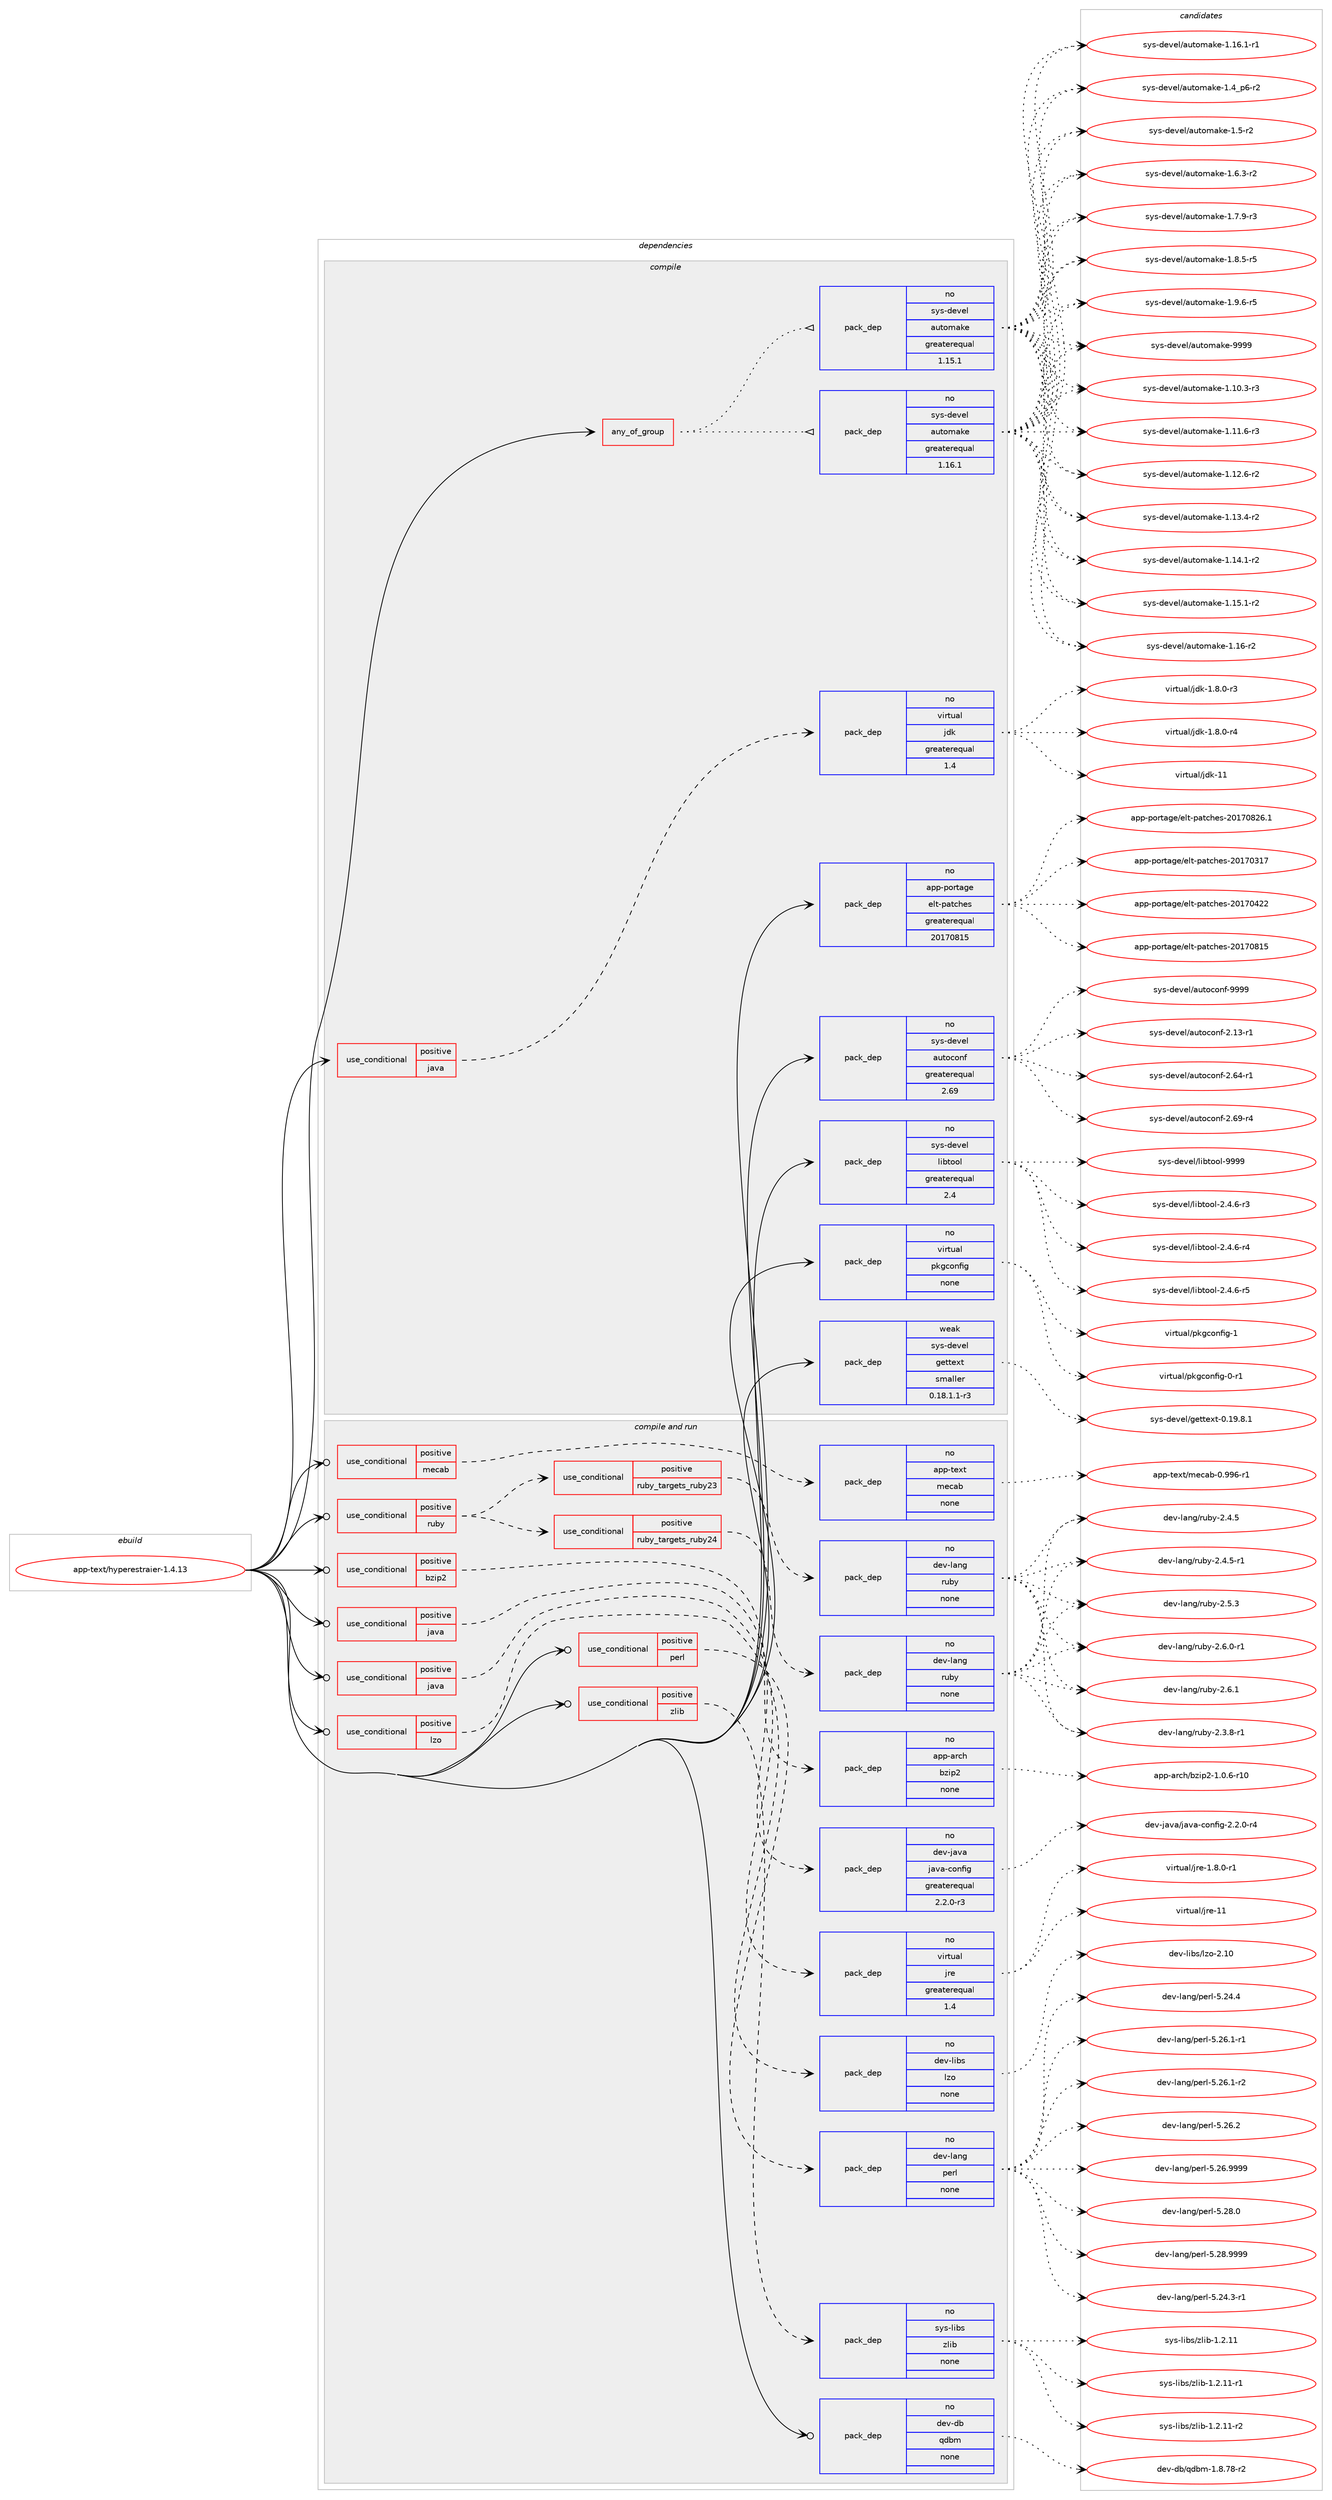 digraph prolog {

# *************
# Graph options
# *************

newrank=true;
concentrate=true;
compound=true;
graph [rankdir=LR,fontname=Helvetica,fontsize=10,ranksep=1.5];#, ranksep=2.5, nodesep=0.2];
edge  [arrowhead=vee];
node  [fontname=Helvetica,fontsize=10];

# **********
# The ebuild
# **********

subgraph cluster_leftcol {
color=gray;
rank=same;
label=<<i>ebuild</i>>;
id [label="app-text/hyperestraier-1.4.13", color=red, width=4, href="../app-text/hyperestraier-1.4.13.svg"];
}

# ****************
# The dependencies
# ****************

subgraph cluster_midcol {
color=gray;
label=<<i>dependencies</i>>;
subgraph cluster_compile {
fillcolor="#eeeeee";
style=filled;
label=<<i>compile</i>>;
subgraph any19942 {
dependency1309675 [label=<<TABLE BORDER="0" CELLBORDER="1" CELLSPACING="0" CELLPADDING="4"><TR><TD CELLPADDING="10">any_of_group</TD></TR></TABLE>>, shape=none, color=red];subgraph pack933546 {
dependency1309676 [label=<<TABLE BORDER="0" CELLBORDER="1" CELLSPACING="0" CELLPADDING="4" WIDTH="220"><TR><TD ROWSPAN="6" CELLPADDING="30">pack_dep</TD></TR><TR><TD WIDTH="110">no</TD></TR><TR><TD>sys-devel</TD></TR><TR><TD>automake</TD></TR><TR><TD>greaterequal</TD></TR><TR><TD>1.16.1</TD></TR></TABLE>>, shape=none, color=blue];
}
dependency1309675:e -> dependency1309676:w [weight=20,style="dotted",arrowhead="oinv"];
subgraph pack933547 {
dependency1309677 [label=<<TABLE BORDER="0" CELLBORDER="1" CELLSPACING="0" CELLPADDING="4" WIDTH="220"><TR><TD ROWSPAN="6" CELLPADDING="30">pack_dep</TD></TR><TR><TD WIDTH="110">no</TD></TR><TR><TD>sys-devel</TD></TR><TR><TD>automake</TD></TR><TR><TD>greaterequal</TD></TR><TR><TD>1.15.1</TD></TR></TABLE>>, shape=none, color=blue];
}
dependency1309675:e -> dependency1309677:w [weight=20,style="dotted",arrowhead="oinv"];
}
id:e -> dependency1309675:w [weight=20,style="solid",arrowhead="vee"];
subgraph cond355641 {
dependency1309678 [label=<<TABLE BORDER="0" CELLBORDER="1" CELLSPACING="0" CELLPADDING="4"><TR><TD ROWSPAN="3" CELLPADDING="10">use_conditional</TD></TR><TR><TD>positive</TD></TR><TR><TD>java</TD></TR></TABLE>>, shape=none, color=red];
subgraph pack933548 {
dependency1309679 [label=<<TABLE BORDER="0" CELLBORDER="1" CELLSPACING="0" CELLPADDING="4" WIDTH="220"><TR><TD ROWSPAN="6" CELLPADDING="30">pack_dep</TD></TR><TR><TD WIDTH="110">no</TD></TR><TR><TD>virtual</TD></TR><TR><TD>jdk</TD></TR><TR><TD>greaterequal</TD></TR><TR><TD>1.4</TD></TR></TABLE>>, shape=none, color=blue];
}
dependency1309678:e -> dependency1309679:w [weight=20,style="dashed",arrowhead="vee"];
}
id:e -> dependency1309678:w [weight=20,style="solid",arrowhead="vee"];
subgraph pack933549 {
dependency1309680 [label=<<TABLE BORDER="0" CELLBORDER="1" CELLSPACING="0" CELLPADDING="4" WIDTH="220"><TR><TD ROWSPAN="6" CELLPADDING="30">pack_dep</TD></TR><TR><TD WIDTH="110">no</TD></TR><TR><TD>app-portage</TD></TR><TR><TD>elt-patches</TD></TR><TR><TD>greaterequal</TD></TR><TR><TD>20170815</TD></TR></TABLE>>, shape=none, color=blue];
}
id:e -> dependency1309680:w [weight=20,style="solid",arrowhead="vee"];
subgraph pack933550 {
dependency1309681 [label=<<TABLE BORDER="0" CELLBORDER="1" CELLSPACING="0" CELLPADDING="4" WIDTH="220"><TR><TD ROWSPAN="6" CELLPADDING="30">pack_dep</TD></TR><TR><TD WIDTH="110">no</TD></TR><TR><TD>sys-devel</TD></TR><TR><TD>autoconf</TD></TR><TR><TD>greaterequal</TD></TR><TR><TD>2.69</TD></TR></TABLE>>, shape=none, color=blue];
}
id:e -> dependency1309681:w [weight=20,style="solid",arrowhead="vee"];
subgraph pack933551 {
dependency1309682 [label=<<TABLE BORDER="0" CELLBORDER="1" CELLSPACING="0" CELLPADDING="4" WIDTH="220"><TR><TD ROWSPAN="6" CELLPADDING="30">pack_dep</TD></TR><TR><TD WIDTH="110">no</TD></TR><TR><TD>sys-devel</TD></TR><TR><TD>libtool</TD></TR><TR><TD>greaterequal</TD></TR><TR><TD>2.4</TD></TR></TABLE>>, shape=none, color=blue];
}
id:e -> dependency1309682:w [weight=20,style="solid",arrowhead="vee"];
subgraph pack933552 {
dependency1309683 [label=<<TABLE BORDER="0" CELLBORDER="1" CELLSPACING="0" CELLPADDING="4" WIDTH="220"><TR><TD ROWSPAN="6" CELLPADDING="30">pack_dep</TD></TR><TR><TD WIDTH="110">no</TD></TR><TR><TD>virtual</TD></TR><TR><TD>pkgconfig</TD></TR><TR><TD>none</TD></TR><TR><TD></TD></TR></TABLE>>, shape=none, color=blue];
}
id:e -> dependency1309683:w [weight=20,style="solid",arrowhead="vee"];
subgraph pack933553 {
dependency1309684 [label=<<TABLE BORDER="0" CELLBORDER="1" CELLSPACING="0" CELLPADDING="4" WIDTH="220"><TR><TD ROWSPAN="6" CELLPADDING="30">pack_dep</TD></TR><TR><TD WIDTH="110">weak</TD></TR><TR><TD>sys-devel</TD></TR><TR><TD>gettext</TD></TR><TR><TD>smaller</TD></TR><TR><TD>0.18.1.1-r3</TD></TR></TABLE>>, shape=none, color=blue];
}
id:e -> dependency1309684:w [weight=20,style="solid",arrowhead="vee"];
}
subgraph cluster_compileandrun {
fillcolor="#eeeeee";
style=filled;
label=<<i>compile and run</i>>;
subgraph cond355642 {
dependency1309685 [label=<<TABLE BORDER="0" CELLBORDER="1" CELLSPACING="0" CELLPADDING="4"><TR><TD ROWSPAN="3" CELLPADDING="10">use_conditional</TD></TR><TR><TD>positive</TD></TR><TR><TD>bzip2</TD></TR></TABLE>>, shape=none, color=red];
subgraph pack933554 {
dependency1309686 [label=<<TABLE BORDER="0" CELLBORDER="1" CELLSPACING="0" CELLPADDING="4" WIDTH="220"><TR><TD ROWSPAN="6" CELLPADDING="30">pack_dep</TD></TR><TR><TD WIDTH="110">no</TD></TR><TR><TD>app-arch</TD></TR><TR><TD>bzip2</TD></TR><TR><TD>none</TD></TR><TR><TD></TD></TR></TABLE>>, shape=none, color=blue];
}
dependency1309685:e -> dependency1309686:w [weight=20,style="dashed",arrowhead="vee"];
}
id:e -> dependency1309685:w [weight=20,style="solid",arrowhead="odotvee"];
subgraph cond355643 {
dependency1309687 [label=<<TABLE BORDER="0" CELLBORDER="1" CELLSPACING="0" CELLPADDING="4"><TR><TD ROWSPAN="3" CELLPADDING="10">use_conditional</TD></TR><TR><TD>positive</TD></TR><TR><TD>java</TD></TR></TABLE>>, shape=none, color=red];
subgraph pack933555 {
dependency1309688 [label=<<TABLE BORDER="0" CELLBORDER="1" CELLSPACING="0" CELLPADDING="4" WIDTH="220"><TR><TD ROWSPAN="6" CELLPADDING="30">pack_dep</TD></TR><TR><TD WIDTH="110">no</TD></TR><TR><TD>dev-java</TD></TR><TR><TD>java-config</TD></TR><TR><TD>greaterequal</TD></TR><TR><TD>2.2.0-r3</TD></TR></TABLE>>, shape=none, color=blue];
}
dependency1309687:e -> dependency1309688:w [weight=20,style="dashed",arrowhead="vee"];
}
id:e -> dependency1309687:w [weight=20,style="solid",arrowhead="odotvee"];
subgraph cond355644 {
dependency1309689 [label=<<TABLE BORDER="0" CELLBORDER="1" CELLSPACING="0" CELLPADDING="4"><TR><TD ROWSPAN="3" CELLPADDING="10">use_conditional</TD></TR><TR><TD>positive</TD></TR><TR><TD>java</TD></TR></TABLE>>, shape=none, color=red];
subgraph pack933556 {
dependency1309690 [label=<<TABLE BORDER="0" CELLBORDER="1" CELLSPACING="0" CELLPADDING="4" WIDTH="220"><TR><TD ROWSPAN="6" CELLPADDING="30">pack_dep</TD></TR><TR><TD WIDTH="110">no</TD></TR><TR><TD>virtual</TD></TR><TR><TD>jre</TD></TR><TR><TD>greaterequal</TD></TR><TR><TD>1.4</TD></TR></TABLE>>, shape=none, color=blue];
}
dependency1309689:e -> dependency1309690:w [weight=20,style="dashed",arrowhead="vee"];
}
id:e -> dependency1309689:w [weight=20,style="solid",arrowhead="odotvee"];
subgraph cond355645 {
dependency1309691 [label=<<TABLE BORDER="0" CELLBORDER="1" CELLSPACING="0" CELLPADDING="4"><TR><TD ROWSPAN="3" CELLPADDING="10">use_conditional</TD></TR><TR><TD>positive</TD></TR><TR><TD>lzo</TD></TR></TABLE>>, shape=none, color=red];
subgraph pack933557 {
dependency1309692 [label=<<TABLE BORDER="0" CELLBORDER="1" CELLSPACING="0" CELLPADDING="4" WIDTH="220"><TR><TD ROWSPAN="6" CELLPADDING="30">pack_dep</TD></TR><TR><TD WIDTH="110">no</TD></TR><TR><TD>dev-libs</TD></TR><TR><TD>lzo</TD></TR><TR><TD>none</TD></TR><TR><TD></TD></TR></TABLE>>, shape=none, color=blue];
}
dependency1309691:e -> dependency1309692:w [weight=20,style="dashed",arrowhead="vee"];
}
id:e -> dependency1309691:w [weight=20,style="solid",arrowhead="odotvee"];
subgraph cond355646 {
dependency1309693 [label=<<TABLE BORDER="0" CELLBORDER="1" CELLSPACING="0" CELLPADDING="4"><TR><TD ROWSPAN="3" CELLPADDING="10">use_conditional</TD></TR><TR><TD>positive</TD></TR><TR><TD>mecab</TD></TR></TABLE>>, shape=none, color=red];
subgraph pack933558 {
dependency1309694 [label=<<TABLE BORDER="0" CELLBORDER="1" CELLSPACING="0" CELLPADDING="4" WIDTH="220"><TR><TD ROWSPAN="6" CELLPADDING="30">pack_dep</TD></TR><TR><TD WIDTH="110">no</TD></TR><TR><TD>app-text</TD></TR><TR><TD>mecab</TD></TR><TR><TD>none</TD></TR><TR><TD></TD></TR></TABLE>>, shape=none, color=blue];
}
dependency1309693:e -> dependency1309694:w [weight=20,style="dashed",arrowhead="vee"];
}
id:e -> dependency1309693:w [weight=20,style="solid",arrowhead="odotvee"];
subgraph cond355647 {
dependency1309695 [label=<<TABLE BORDER="0" CELLBORDER="1" CELLSPACING="0" CELLPADDING="4"><TR><TD ROWSPAN="3" CELLPADDING="10">use_conditional</TD></TR><TR><TD>positive</TD></TR><TR><TD>perl</TD></TR></TABLE>>, shape=none, color=red];
subgraph pack933559 {
dependency1309696 [label=<<TABLE BORDER="0" CELLBORDER="1" CELLSPACING="0" CELLPADDING="4" WIDTH="220"><TR><TD ROWSPAN="6" CELLPADDING="30">pack_dep</TD></TR><TR><TD WIDTH="110">no</TD></TR><TR><TD>dev-lang</TD></TR><TR><TD>perl</TD></TR><TR><TD>none</TD></TR><TR><TD></TD></TR></TABLE>>, shape=none, color=blue];
}
dependency1309695:e -> dependency1309696:w [weight=20,style="dashed",arrowhead="vee"];
}
id:e -> dependency1309695:w [weight=20,style="solid",arrowhead="odotvee"];
subgraph cond355648 {
dependency1309697 [label=<<TABLE BORDER="0" CELLBORDER="1" CELLSPACING="0" CELLPADDING="4"><TR><TD ROWSPAN="3" CELLPADDING="10">use_conditional</TD></TR><TR><TD>positive</TD></TR><TR><TD>ruby</TD></TR></TABLE>>, shape=none, color=red];
subgraph cond355649 {
dependency1309698 [label=<<TABLE BORDER="0" CELLBORDER="1" CELLSPACING="0" CELLPADDING="4"><TR><TD ROWSPAN="3" CELLPADDING="10">use_conditional</TD></TR><TR><TD>positive</TD></TR><TR><TD>ruby_targets_ruby23</TD></TR></TABLE>>, shape=none, color=red];
subgraph pack933560 {
dependency1309699 [label=<<TABLE BORDER="0" CELLBORDER="1" CELLSPACING="0" CELLPADDING="4" WIDTH="220"><TR><TD ROWSPAN="6" CELLPADDING="30">pack_dep</TD></TR><TR><TD WIDTH="110">no</TD></TR><TR><TD>dev-lang</TD></TR><TR><TD>ruby</TD></TR><TR><TD>none</TD></TR><TR><TD></TD></TR></TABLE>>, shape=none, color=blue];
}
dependency1309698:e -> dependency1309699:w [weight=20,style="dashed",arrowhead="vee"];
}
dependency1309697:e -> dependency1309698:w [weight=20,style="dashed",arrowhead="vee"];
subgraph cond355650 {
dependency1309700 [label=<<TABLE BORDER="0" CELLBORDER="1" CELLSPACING="0" CELLPADDING="4"><TR><TD ROWSPAN="3" CELLPADDING="10">use_conditional</TD></TR><TR><TD>positive</TD></TR><TR><TD>ruby_targets_ruby24</TD></TR></TABLE>>, shape=none, color=red];
subgraph pack933561 {
dependency1309701 [label=<<TABLE BORDER="0" CELLBORDER="1" CELLSPACING="0" CELLPADDING="4" WIDTH="220"><TR><TD ROWSPAN="6" CELLPADDING="30">pack_dep</TD></TR><TR><TD WIDTH="110">no</TD></TR><TR><TD>dev-lang</TD></TR><TR><TD>ruby</TD></TR><TR><TD>none</TD></TR><TR><TD></TD></TR></TABLE>>, shape=none, color=blue];
}
dependency1309700:e -> dependency1309701:w [weight=20,style="dashed",arrowhead="vee"];
}
dependency1309697:e -> dependency1309700:w [weight=20,style="dashed",arrowhead="vee"];
}
id:e -> dependency1309697:w [weight=20,style="solid",arrowhead="odotvee"];
subgraph cond355651 {
dependency1309702 [label=<<TABLE BORDER="0" CELLBORDER="1" CELLSPACING="0" CELLPADDING="4"><TR><TD ROWSPAN="3" CELLPADDING="10">use_conditional</TD></TR><TR><TD>positive</TD></TR><TR><TD>zlib</TD></TR></TABLE>>, shape=none, color=red];
subgraph pack933562 {
dependency1309703 [label=<<TABLE BORDER="0" CELLBORDER="1" CELLSPACING="0" CELLPADDING="4" WIDTH="220"><TR><TD ROWSPAN="6" CELLPADDING="30">pack_dep</TD></TR><TR><TD WIDTH="110">no</TD></TR><TR><TD>sys-libs</TD></TR><TR><TD>zlib</TD></TR><TR><TD>none</TD></TR><TR><TD></TD></TR></TABLE>>, shape=none, color=blue];
}
dependency1309702:e -> dependency1309703:w [weight=20,style="dashed",arrowhead="vee"];
}
id:e -> dependency1309702:w [weight=20,style="solid",arrowhead="odotvee"];
subgraph pack933563 {
dependency1309704 [label=<<TABLE BORDER="0" CELLBORDER="1" CELLSPACING="0" CELLPADDING="4" WIDTH="220"><TR><TD ROWSPAN="6" CELLPADDING="30">pack_dep</TD></TR><TR><TD WIDTH="110">no</TD></TR><TR><TD>dev-db</TD></TR><TR><TD>qdbm</TD></TR><TR><TD>none</TD></TR><TR><TD></TD></TR></TABLE>>, shape=none, color=blue];
}
id:e -> dependency1309704:w [weight=20,style="solid",arrowhead="odotvee"];
}
subgraph cluster_run {
fillcolor="#eeeeee";
style=filled;
label=<<i>run</i>>;
}
}

# **************
# The candidates
# **************

subgraph cluster_choices {
rank=same;
color=gray;
label=<<i>candidates</i>>;

subgraph choice933546 {
color=black;
nodesep=1;
choice11512111545100101118101108479711711611110997107101454946494846514511451 [label="sys-devel/automake-1.10.3-r3", color=red, width=4,href="../sys-devel/automake-1.10.3-r3.svg"];
choice11512111545100101118101108479711711611110997107101454946494946544511451 [label="sys-devel/automake-1.11.6-r3", color=red, width=4,href="../sys-devel/automake-1.11.6-r3.svg"];
choice11512111545100101118101108479711711611110997107101454946495046544511450 [label="sys-devel/automake-1.12.6-r2", color=red, width=4,href="../sys-devel/automake-1.12.6-r2.svg"];
choice11512111545100101118101108479711711611110997107101454946495146524511450 [label="sys-devel/automake-1.13.4-r2", color=red, width=4,href="../sys-devel/automake-1.13.4-r2.svg"];
choice11512111545100101118101108479711711611110997107101454946495246494511450 [label="sys-devel/automake-1.14.1-r2", color=red, width=4,href="../sys-devel/automake-1.14.1-r2.svg"];
choice11512111545100101118101108479711711611110997107101454946495346494511450 [label="sys-devel/automake-1.15.1-r2", color=red, width=4,href="../sys-devel/automake-1.15.1-r2.svg"];
choice1151211154510010111810110847971171161111099710710145494649544511450 [label="sys-devel/automake-1.16-r2", color=red, width=4,href="../sys-devel/automake-1.16-r2.svg"];
choice11512111545100101118101108479711711611110997107101454946495446494511449 [label="sys-devel/automake-1.16.1-r1", color=red, width=4,href="../sys-devel/automake-1.16.1-r1.svg"];
choice115121115451001011181011084797117116111109971071014549465295112544511450 [label="sys-devel/automake-1.4_p6-r2", color=red, width=4,href="../sys-devel/automake-1.4_p6-r2.svg"];
choice11512111545100101118101108479711711611110997107101454946534511450 [label="sys-devel/automake-1.5-r2", color=red, width=4,href="../sys-devel/automake-1.5-r2.svg"];
choice115121115451001011181011084797117116111109971071014549465446514511450 [label="sys-devel/automake-1.6.3-r2", color=red, width=4,href="../sys-devel/automake-1.6.3-r2.svg"];
choice115121115451001011181011084797117116111109971071014549465546574511451 [label="sys-devel/automake-1.7.9-r3", color=red, width=4,href="../sys-devel/automake-1.7.9-r3.svg"];
choice115121115451001011181011084797117116111109971071014549465646534511453 [label="sys-devel/automake-1.8.5-r5", color=red, width=4,href="../sys-devel/automake-1.8.5-r5.svg"];
choice115121115451001011181011084797117116111109971071014549465746544511453 [label="sys-devel/automake-1.9.6-r5", color=red, width=4,href="../sys-devel/automake-1.9.6-r5.svg"];
choice115121115451001011181011084797117116111109971071014557575757 [label="sys-devel/automake-9999", color=red, width=4,href="../sys-devel/automake-9999.svg"];
dependency1309676:e -> choice11512111545100101118101108479711711611110997107101454946494846514511451:w [style=dotted,weight="100"];
dependency1309676:e -> choice11512111545100101118101108479711711611110997107101454946494946544511451:w [style=dotted,weight="100"];
dependency1309676:e -> choice11512111545100101118101108479711711611110997107101454946495046544511450:w [style=dotted,weight="100"];
dependency1309676:e -> choice11512111545100101118101108479711711611110997107101454946495146524511450:w [style=dotted,weight="100"];
dependency1309676:e -> choice11512111545100101118101108479711711611110997107101454946495246494511450:w [style=dotted,weight="100"];
dependency1309676:e -> choice11512111545100101118101108479711711611110997107101454946495346494511450:w [style=dotted,weight="100"];
dependency1309676:e -> choice1151211154510010111810110847971171161111099710710145494649544511450:w [style=dotted,weight="100"];
dependency1309676:e -> choice11512111545100101118101108479711711611110997107101454946495446494511449:w [style=dotted,weight="100"];
dependency1309676:e -> choice115121115451001011181011084797117116111109971071014549465295112544511450:w [style=dotted,weight="100"];
dependency1309676:e -> choice11512111545100101118101108479711711611110997107101454946534511450:w [style=dotted,weight="100"];
dependency1309676:e -> choice115121115451001011181011084797117116111109971071014549465446514511450:w [style=dotted,weight="100"];
dependency1309676:e -> choice115121115451001011181011084797117116111109971071014549465546574511451:w [style=dotted,weight="100"];
dependency1309676:e -> choice115121115451001011181011084797117116111109971071014549465646534511453:w [style=dotted,weight="100"];
dependency1309676:e -> choice115121115451001011181011084797117116111109971071014549465746544511453:w [style=dotted,weight="100"];
dependency1309676:e -> choice115121115451001011181011084797117116111109971071014557575757:w [style=dotted,weight="100"];
}
subgraph choice933547 {
color=black;
nodesep=1;
choice11512111545100101118101108479711711611110997107101454946494846514511451 [label="sys-devel/automake-1.10.3-r3", color=red, width=4,href="../sys-devel/automake-1.10.3-r3.svg"];
choice11512111545100101118101108479711711611110997107101454946494946544511451 [label="sys-devel/automake-1.11.6-r3", color=red, width=4,href="../sys-devel/automake-1.11.6-r3.svg"];
choice11512111545100101118101108479711711611110997107101454946495046544511450 [label="sys-devel/automake-1.12.6-r2", color=red, width=4,href="../sys-devel/automake-1.12.6-r2.svg"];
choice11512111545100101118101108479711711611110997107101454946495146524511450 [label="sys-devel/automake-1.13.4-r2", color=red, width=4,href="../sys-devel/automake-1.13.4-r2.svg"];
choice11512111545100101118101108479711711611110997107101454946495246494511450 [label="sys-devel/automake-1.14.1-r2", color=red, width=4,href="../sys-devel/automake-1.14.1-r2.svg"];
choice11512111545100101118101108479711711611110997107101454946495346494511450 [label="sys-devel/automake-1.15.1-r2", color=red, width=4,href="../sys-devel/automake-1.15.1-r2.svg"];
choice1151211154510010111810110847971171161111099710710145494649544511450 [label="sys-devel/automake-1.16-r2", color=red, width=4,href="../sys-devel/automake-1.16-r2.svg"];
choice11512111545100101118101108479711711611110997107101454946495446494511449 [label="sys-devel/automake-1.16.1-r1", color=red, width=4,href="../sys-devel/automake-1.16.1-r1.svg"];
choice115121115451001011181011084797117116111109971071014549465295112544511450 [label="sys-devel/automake-1.4_p6-r2", color=red, width=4,href="../sys-devel/automake-1.4_p6-r2.svg"];
choice11512111545100101118101108479711711611110997107101454946534511450 [label="sys-devel/automake-1.5-r2", color=red, width=4,href="../sys-devel/automake-1.5-r2.svg"];
choice115121115451001011181011084797117116111109971071014549465446514511450 [label="sys-devel/automake-1.6.3-r2", color=red, width=4,href="../sys-devel/automake-1.6.3-r2.svg"];
choice115121115451001011181011084797117116111109971071014549465546574511451 [label="sys-devel/automake-1.7.9-r3", color=red, width=4,href="../sys-devel/automake-1.7.9-r3.svg"];
choice115121115451001011181011084797117116111109971071014549465646534511453 [label="sys-devel/automake-1.8.5-r5", color=red, width=4,href="../sys-devel/automake-1.8.5-r5.svg"];
choice115121115451001011181011084797117116111109971071014549465746544511453 [label="sys-devel/automake-1.9.6-r5", color=red, width=4,href="../sys-devel/automake-1.9.6-r5.svg"];
choice115121115451001011181011084797117116111109971071014557575757 [label="sys-devel/automake-9999", color=red, width=4,href="../sys-devel/automake-9999.svg"];
dependency1309677:e -> choice11512111545100101118101108479711711611110997107101454946494846514511451:w [style=dotted,weight="100"];
dependency1309677:e -> choice11512111545100101118101108479711711611110997107101454946494946544511451:w [style=dotted,weight="100"];
dependency1309677:e -> choice11512111545100101118101108479711711611110997107101454946495046544511450:w [style=dotted,weight="100"];
dependency1309677:e -> choice11512111545100101118101108479711711611110997107101454946495146524511450:w [style=dotted,weight="100"];
dependency1309677:e -> choice11512111545100101118101108479711711611110997107101454946495246494511450:w [style=dotted,weight="100"];
dependency1309677:e -> choice11512111545100101118101108479711711611110997107101454946495346494511450:w [style=dotted,weight="100"];
dependency1309677:e -> choice1151211154510010111810110847971171161111099710710145494649544511450:w [style=dotted,weight="100"];
dependency1309677:e -> choice11512111545100101118101108479711711611110997107101454946495446494511449:w [style=dotted,weight="100"];
dependency1309677:e -> choice115121115451001011181011084797117116111109971071014549465295112544511450:w [style=dotted,weight="100"];
dependency1309677:e -> choice11512111545100101118101108479711711611110997107101454946534511450:w [style=dotted,weight="100"];
dependency1309677:e -> choice115121115451001011181011084797117116111109971071014549465446514511450:w [style=dotted,weight="100"];
dependency1309677:e -> choice115121115451001011181011084797117116111109971071014549465546574511451:w [style=dotted,weight="100"];
dependency1309677:e -> choice115121115451001011181011084797117116111109971071014549465646534511453:w [style=dotted,weight="100"];
dependency1309677:e -> choice115121115451001011181011084797117116111109971071014549465746544511453:w [style=dotted,weight="100"];
dependency1309677:e -> choice115121115451001011181011084797117116111109971071014557575757:w [style=dotted,weight="100"];
}
subgraph choice933548 {
color=black;
nodesep=1;
choice11810511411611797108471061001074549465646484511451 [label="virtual/jdk-1.8.0-r3", color=red, width=4,href="../virtual/jdk-1.8.0-r3.svg"];
choice11810511411611797108471061001074549465646484511452 [label="virtual/jdk-1.8.0-r4", color=red, width=4,href="../virtual/jdk-1.8.0-r4.svg"];
choice1181051141161179710847106100107454949 [label="virtual/jdk-11", color=red, width=4,href="../virtual/jdk-11.svg"];
dependency1309679:e -> choice11810511411611797108471061001074549465646484511451:w [style=dotted,weight="100"];
dependency1309679:e -> choice11810511411611797108471061001074549465646484511452:w [style=dotted,weight="100"];
dependency1309679:e -> choice1181051141161179710847106100107454949:w [style=dotted,weight="100"];
}
subgraph choice933549 {
color=black;
nodesep=1;
choice97112112451121111141169710310147101108116451129711699104101115455048495548514955 [label="app-portage/elt-patches-20170317", color=red, width=4,href="../app-portage/elt-patches-20170317.svg"];
choice97112112451121111141169710310147101108116451129711699104101115455048495548525050 [label="app-portage/elt-patches-20170422", color=red, width=4,href="../app-portage/elt-patches-20170422.svg"];
choice97112112451121111141169710310147101108116451129711699104101115455048495548564953 [label="app-portage/elt-patches-20170815", color=red, width=4,href="../app-portage/elt-patches-20170815.svg"];
choice971121124511211111411697103101471011081164511297116991041011154550484955485650544649 [label="app-portage/elt-patches-20170826.1", color=red, width=4,href="../app-portage/elt-patches-20170826.1.svg"];
dependency1309680:e -> choice97112112451121111141169710310147101108116451129711699104101115455048495548514955:w [style=dotted,weight="100"];
dependency1309680:e -> choice97112112451121111141169710310147101108116451129711699104101115455048495548525050:w [style=dotted,weight="100"];
dependency1309680:e -> choice97112112451121111141169710310147101108116451129711699104101115455048495548564953:w [style=dotted,weight="100"];
dependency1309680:e -> choice971121124511211111411697103101471011081164511297116991041011154550484955485650544649:w [style=dotted,weight="100"];
}
subgraph choice933550 {
color=black;
nodesep=1;
choice1151211154510010111810110847971171161119911111010245504649514511449 [label="sys-devel/autoconf-2.13-r1", color=red, width=4,href="../sys-devel/autoconf-2.13-r1.svg"];
choice1151211154510010111810110847971171161119911111010245504654524511449 [label="sys-devel/autoconf-2.64-r1", color=red, width=4,href="../sys-devel/autoconf-2.64-r1.svg"];
choice1151211154510010111810110847971171161119911111010245504654574511452 [label="sys-devel/autoconf-2.69-r4", color=red, width=4,href="../sys-devel/autoconf-2.69-r4.svg"];
choice115121115451001011181011084797117116111991111101024557575757 [label="sys-devel/autoconf-9999", color=red, width=4,href="../sys-devel/autoconf-9999.svg"];
dependency1309681:e -> choice1151211154510010111810110847971171161119911111010245504649514511449:w [style=dotted,weight="100"];
dependency1309681:e -> choice1151211154510010111810110847971171161119911111010245504654524511449:w [style=dotted,weight="100"];
dependency1309681:e -> choice1151211154510010111810110847971171161119911111010245504654574511452:w [style=dotted,weight="100"];
dependency1309681:e -> choice115121115451001011181011084797117116111991111101024557575757:w [style=dotted,weight="100"];
}
subgraph choice933551 {
color=black;
nodesep=1;
choice1151211154510010111810110847108105981161111111084550465246544511451 [label="sys-devel/libtool-2.4.6-r3", color=red, width=4,href="../sys-devel/libtool-2.4.6-r3.svg"];
choice1151211154510010111810110847108105981161111111084550465246544511452 [label="sys-devel/libtool-2.4.6-r4", color=red, width=4,href="../sys-devel/libtool-2.4.6-r4.svg"];
choice1151211154510010111810110847108105981161111111084550465246544511453 [label="sys-devel/libtool-2.4.6-r5", color=red, width=4,href="../sys-devel/libtool-2.4.6-r5.svg"];
choice1151211154510010111810110847108105981161111111084557575757 [label="sys-devel/libtool-9999", color=red, width=4,href="../sys-devel/libtool-9999.svg"];
dependency1309682:e -> choice1151211154510010111810110847108105981161111111084550465246544511451:w [style=dotted,weight="100"];
dependency1309682:e -> choice1151211154510010111810110847108105981161111111084550465246544511452:w [style=dotted,weight="100"];
dependency1309682:e -> choice1151211154510010111810110847108105981161111111084550465246544511453:w [style=dotted,weight="100"];
dependency1309682:e -> choice1151211154510010111810110847108105981161111111084557575757:w [style=dotted,weight="100"];
}
subgraph choice933552 {
color=black;
nodesep=1;
choice11810511411611797108471121071039911111010210510345484511449 [label="virtual/pkgconfig-0-r1", color=red, width=4,href="../virtual/pkgconfig-0-r1.svg"];
choice1181051141161179710847112107103991111101021051034549 [label="virtual/pkgconfig-1", color=red, width=4,href="../virtual/pkgconfig-1.svg"];
dependency1309683:e -> choice11810511411611797108471121071039911111010210510345484511449:w [style=dotted,weight="100"];
dependency1309683:e -> choice1181051141161179710847112107103991111101021051034549:w [style=dotted,weight="100"];
}
subgraph choice933553 {
color=black;
nodesep=1;
choice1151211154510010111810110847103101116116101120116454846495746564649 [label="sys-devel/gettext-0.19.8.1", color=red, width=4,href="../sys-devel/gettext-0.19.8.1.svg"];
dependency1309684:e -> choice1151211154510010111810110847103101116116101120116454846495746564649:w [style=dotted,weight="100"];
}
subgraph choice933554 {
color=black;
nodesep=1;
choice97112112459711499104479812210511250454946484654451144948 [label="app-arch/bzip2-1.0.6-r10", color=red, width=4,href="../app-arch/bzip2-1.0.6-r10.svg"];
dependency1309686:e -> choice97112112459711499104479812210511250454946484654451144948:w [style=dotted,weight="100"];
}
subgraph choice933555 {
color=black;
nodesep=1;
choice10010111845106971189747106971189745991111101021051034550465046484511452 [label="dev-java/java-config-2.2.0-r4", color=red, width=4,href="../dev-java/java-config-2.2.0-r4.svg"];
dependency1309688:e -> choice10010111845106971189747106971189745991111101021051034550465046484511452:w [style=dotted,weight="100"];
}
subgraph choice933556 {
color=black;
nodesep=1;
choice11810511411611797108471061141014549465646484511449 [label="virtual/jre-1.8.0-r1", color=red, width=4,href="../virtual/jre-1.8.0-r1.svg"];
choice1181051141161179710847106114101454949 [label="virtual/jre-11", color=red, width=4,href="../virtual/jre-11.svg"];
dependency1309690:e -> choice11810511411611797108471061141014549465646484511449:w [style=dotted,weight="100"];
dependency1309690:e -> choice1181051141161179710847106114101454949:w [style=dotted,weight="100"];
}
subgraph choice933557 {
color=black;
nodesep=1;
choice1001011184510810598115471081221114550464948 [label="dev-libs/lzo-2.10", color=red, width=4,href="../dev-libs/lzo-2.10.svg"];
dependency1309692:e -> choice1001011184510810598115471081221114550464948:w [style=dotted,weight="100"];
}
subgraph choice933558 {
color=black;
nodesep=1;
choice9711211245116101120116471091019997984548465757544511449 [label="app-text/mecab-0.996-r1", color=red, width=4,href="../app-text/mecab-0.996-r1.svg"];
dependency1309694:e -> choice9711211245116101120116471091019997984548465757544511449:w [style=dotted,weight="100"];
}
subgraph choice933559 {
color=black;
nodesep=1;
choice100101118451089711010347112101114108455346505246514511449 [label="dev-lang/perl-5.24.3-r1", color=red, width=4,href="../dev-lang/perl-5.24.3-r1.svg"];
choice10010111845108971101034711210111410845534650524652 [label="dev-lang/perl-5.24.4", color=red, width=4,href="../dev-lang/perl-5.24.4.svg"];
choice100101118451089711010347112101114108455346505446494511449 [label="dev-lang/perl-5.26.1-r1", color=red, width=4,href="../dev-lang/perl-5.26.1-r1.svg"];
choice100101118451089711010347112101114108455346505446494511450 [label="dev-lang/perl-5.26.1-r2", color=red, width=4,href="../dev-lang/perl-5.26.1-r2.svg"];
choice10010111845108971101034711210111410845534650544650 [label="dev-lang/perl-5.26.2", color=red, width=4,href="../dev-lang/perl-5.26.2.svg"];
choice10010111845108971101034711210111410845534650544657575757 [label="dev-lang/perl-5.26.9999", color=red, width=4,href="../dev-lang/perl-5.26.9999.svg"];
choice10010111845108971101034711210111410845534650564648 [label="dev-lang/perl-5.28.0", color=red, width=4,href="../dev-lang/perl-5.28.0.svg"];
choice10010111845108971101034711210111410845534650564657575757 [label="dev-lang/perl-5.28.9999", color=red, width=4,href="../dev-lang/perl-5.28.9999.svg"];
dependency1309696:e -> choice100101118451089711010347112101114108455346505246514511449:w [style=dotted,weight="100"];
dependency1309696:e -> choice10010111845108971101034711210111410845534650524652:w [style=dotted,weight="100"];
dependency1309696:e -> choice100101118451089711010347112101114108455346505446494511449:w [style=dotted,weight="100"];
dependency1309696:e -> choice100101118451089711010347112101114108455346505446494511450:w [style=dotted,weight="100"];
dependency1309696:e -> choice10010111845108971101034711210111410845534650544650:w [style=dotted,weight="100"];
dependency1309696:e -> choice10010111845108971101034711210111410845534650544657575757:w [style=dotted,weight="100"];
dependency1309696:e -> choice10010111845108971101034711210111410845534650564648:w [style=dotted,weight="100"];
dependency1309696:e -> choice10010111845108971101034711210111410845534650564657575757:w [style=dotted,weight="100"];
}
subgraph choice933560 {
color=black;
nodesep=1;
choice100101118451089711010347114117981214550465146564511449 [label="dev-lang/ruby-2.3.8-r1", color=red, width=4,href="../dev-lang/ruby-2.3.8-r1.svg"];
choice10010111845108971101034711411798121455046524653 [label="dev-lang/ruby-2.4.5", color=red, width=4,href="../dev-lang/ruby-2.4.5.svg"];
choice100101118451089711010347114117981214550465246534511449 [label="dev-lang/ruby-2.4.5-r1", color=red, width=4,href="../dev-lang/ruby-2.4.5-r1.svg"];
choice10010111845108971101034711411798121455046534651 [label="dev-lang/ruby-2.5.3", color=red, width=4,href="../dev-lang/ruby-2.5.3.svg"];
choice100101118451089711010347114117981214550465446484511449 [label="dev-lang/ruby-2.6.0-r1", color=red, width=4,href="../dev-lang/ruby-2.6.0-r1.svg"];
choice10010111845108971101034711411798121455046544649 [label="dev-lang/ruby-2.6.1", color=red, width=4,href="../dev-lang/ruby-2.6.1.svg"];
dependency1309699:e -> choice100101118451089711010347114117981214550465146564511449:w [style=dotted,weight="100"];
dependency1309699:e -> choice10010111845108971101034711411798121455046524653:w [style=dotted,weight="100"];
dependency1309699:e -> choice100101118451089711010347114117981214550465246534511449:w [style=dotted,weight="100"];
dependency1309699:e -> choice10010111845108971101034711411798121455046534651:w [style=dotted,weight="100"];
dependency1309699:e -> choice100101118451089711010347114117981214550465446484511449:w [style=dotted,weight="100"];
dependency1309699:e -> choice10010111845108971101034711411798121455046544649:w [style=dotted,weight="100"];
}
subgraph choice933561 {
color=black;
nodesep=1;
choice100101118451089711010347114117981214550465146564511449 [label="dev-lang/ruby-2.3.8-r1", color=red, width=4,href="../dev-lang/ruby-2.3.8-r1.svg"];
choice10010111845108971101034711411798121455046524653 [label="dev-lang/ruby-2.4.5", color=red, width=4,href="../dev-lang/ruby-2.4.5.svg"];
choice100101118451089711010347114117981214550465246534511449 [label="dev-lang/ruby-2.4.5-r1", color=red, width=4,href="../dev-lang/ruby-2.4.5-r1.svg"];
choice10010111845108971101034711411798121455046534651 [label="dev-lang/ruby-2.5.3", color=red, width=4,href="../dev-lang/ruby-2.5.3.svg"];
choice100101118451089711010347114117981214550465446484511449 [label="dev-lang/ruby-2.6.0-r1", color=red, width=4,href="../dev-lang/ruby-2.6.0-r1.svg"];
choice10010111845108971101034711411798121455046544649 [label="dev-lang/ruby-2.6.1", color=red, width=4,href="../dev-lang/ruby-2.6.1.svg"];
dependency1309701:e -> choice100101118451089711010347114117981214550465146564511449:w [style=dotted,weight="100"];
dependency1309701:e -> choice10010111845108971101034711411798121455046524653:w [style=dotted,weight="100"];
dependency1309701:e -> choice100101118451089711010347114117981214550465246534511449:w [style=dotted,weight="100"];
dependency1309701:e -> choice10010111845108971101034711411798121455046534651:w [style=dotted,weight="100"];
dependency1309701:e -> choice100101118451089711010347114117981214550465446484511449:w [style=dotted,weight="100"];
dependency1309701:e -> choice10010111845108971101034711411798121455046544649:w [style=dotted,weight="100"];
}
subgraph choice933562 {
color=black;
nodesep=1;
choice1151211154510810598115471221081059845494650464949 [label="sys-libs/zlib-1.2.11", color=red, width=4,href="../sys-libs/zlib-1.2.11.svg"];
choice11512111545108105981154712210810598454946504649494511449 [label="sys-libs/zlib-1.2.11-r1", color=red, width=4,href="../sys-libs/zlib-1.2.11-r1.svg"];
choice11512111545108105981154712210810598454946504649494511450 [label="sys-libs/zlib-1.2.11-r2", color=red, width=4,href="../sys-libs/zlib-1.2.11-r2.svg"];
dependency1309703:e -> choice1151211154510810598115471221081059845494650464949:w [style=dotted,weight="100"];
dependency1309703:e -> choice11512111545108105981154712210810598454946504649494511449:w [style=dotted,weight="100"];
dependency1309703:e -> choice11512111545108105981154712210810598454946504649494511450:w [style=dotted,weight="100"];
}
subgraph choice933563 {
color=black;
nodesep=1;
choice10010111845100984711310098109454946564655564511450 [label="dev-db/qdbm-1.8.78-r2", color=red, width=4,href="../dev-db/qdbm-1.8.78-r2.svg"];
dependency1309704:e -> choice10010111845100984711310098109454946564655564511450:w [style=dotted,weight="100"];
}
}

}
